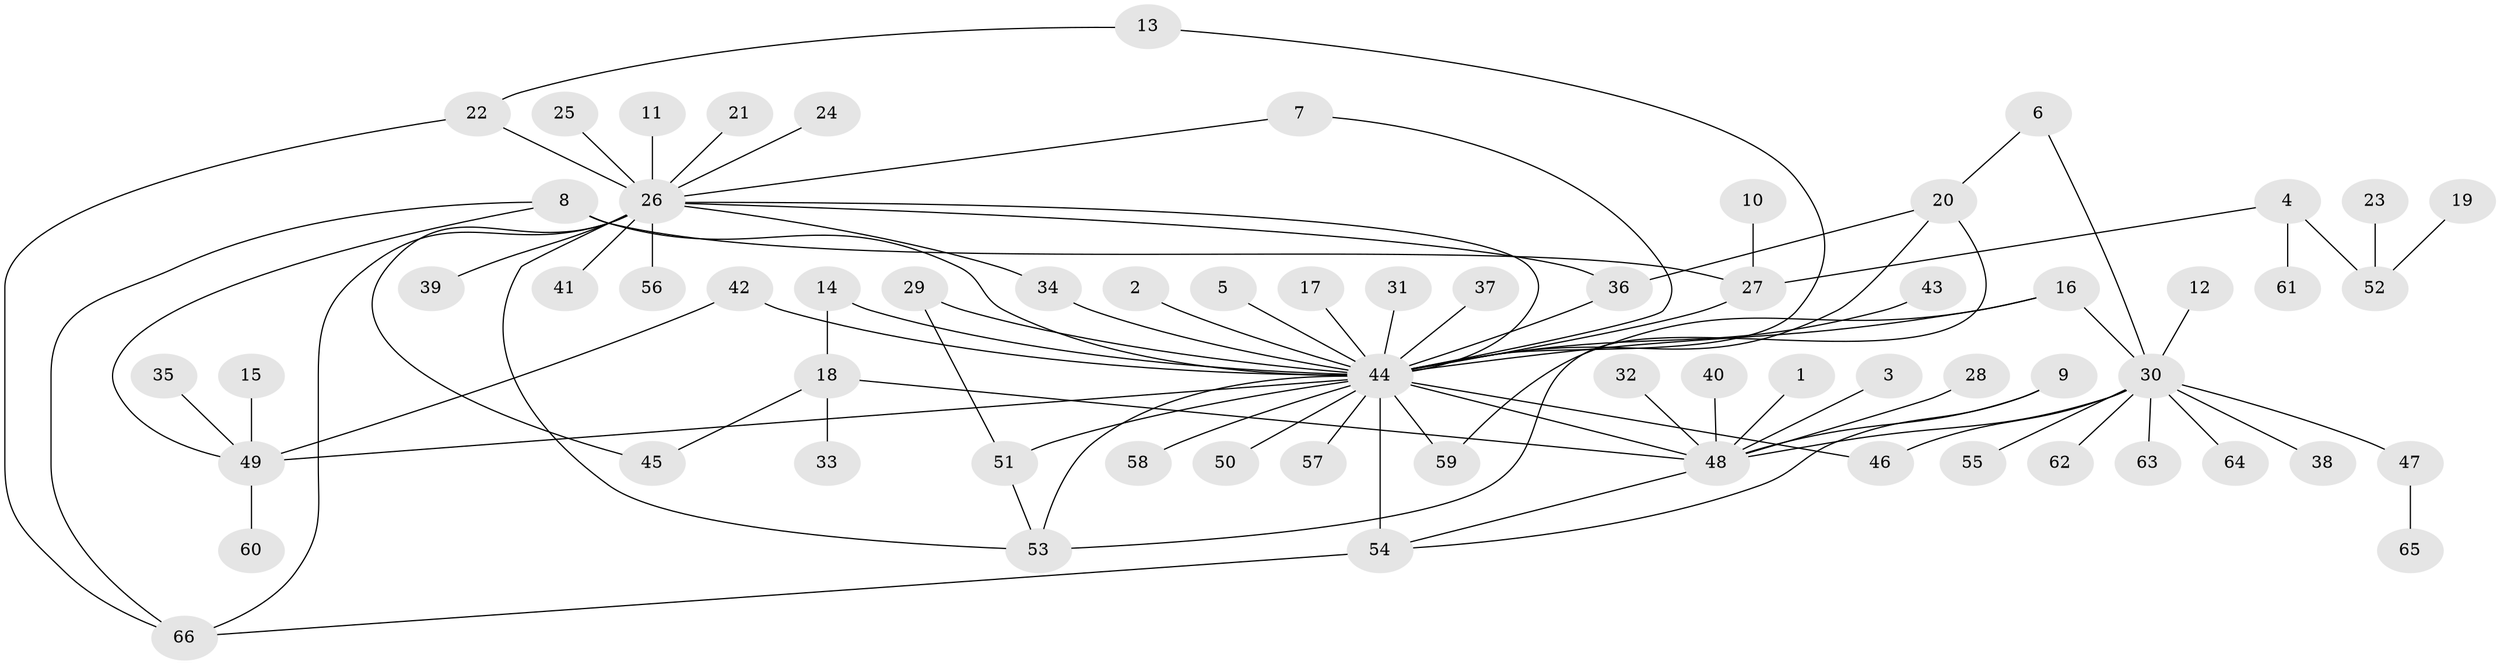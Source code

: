 // original degree distribution, {38: 0.007575757575757576, 12: 0.007575757575757576, 3: 0.09090909090909091, 5: 0.045454545454545456, 7: 0.015151515151515152, 2: 0.22727272727272727, 13: 0.007575757575757576, 1: 0.5378787878787878, 4: 0.03787878787878788, 16: 0.007575757575757576, 6: 0.015151515151515152}
// Generated by graph-tools (version 1.1) at 2025/36/03/04/25 23:36:42]
// undirected, 66 vertices, 88 edges
graph export_dot {
  node [color=gray90,style=filled];
  1;
  2;
  3;
  4;
  5;
  6;
  7;
  8;
  9;
  10;
  11;
  12;
  13;
  14;
  15;
  16;
  17;
  18;
  19;
  20;
  21;
  22;
  23;
  24;
  25;
  26;
  27;
  28;
  29;
  30;
  31;
  32;
  33;
  34;
  35;
  36;
  37;
  38;
  39;
  40;
  41;
  42;
  43;
  44;
  45;
  46;
  47;
  48;
  49;
  50;
  51;
  52;
  53;
  54;
  55;
  56;
  57;
  58;
  59;
  60;
  61;
  62;
  63;
  64;
  65;
  66;
  1 -- 48 [weight=1.0];
  2 -- 44 [weight=1.0];
  3 -- 48 [weight=1.0];
  4 -- 27 [weight=1.0];
  4 -- 52 [weight=1.0];
  4 -- 61 [weight=1.0];
  5 -- 44 [weight=1.0];
  6 -- 20 [weight=1.0];
  6 -- 30 [weight=1.0];
  7 -- 26 [weight=1.0];
  7 -- 44 [weight=1.0];
  8 -- 27 [weight=1.0];
  8 -- 44 [weight=2.0];
  8 -- 49 [weight=1.0];
  8 -- 66 [weight=1.0];
  9 -- 48 [weight=1.0];
  9 -- 54 [weight=1.0];
  10 -- 27 [weight=1.0];
  11 -- 26 [weight=1.0];
  12 -- 30 [weight=1.0];
  13 -- 22 [weight=1.0];
  13 -- 44 [weight=1.0];
  14 -- 18 [weight=1.0];
  14 -- 44 [weight=1.0];
  15 -- 49 [weight=1.0];
  16 -- 30 [weight=1.0];
  16 -- 44 [weight=1.0];
  16 -- 59 [weight=1.0];
  17 -- 44 [weight=1.0];
  18 -- 33 [weight=1.0];
  18 -- 45 [weight=1.0];
  18 -- 48 [weight=1.0];
  19 -- 52 [weight=1.0];
  20 -- 36 [weight=1.0];
  20 -- 44 [weight=1.0];
  20 -- 53 [weight=1.0];
  21 -- 26 [weight=1.0];
  22 -- 26 [weight=1.0];
  22 -- 66 [weight=1.0];
  23 -- 52 [weight=1.0];
  24 -- 26 [weight=1.0];
  25 -- 26 [weight=1.0];
  26 -- 34 [weight=1.0];
  26 -- 36 [weight=1.0];
  26 -- 39 [weight=1.0];
  26 -- 41 [weight=1.0];
  26 -- 44 [weight=1.0];
  26 -- 45 [weight=1.0];
  26 -- 53 [weight=1.0];
  26 -- 56 [weight=1.0];
  26 -- 66 [weight=1.0];
  27 -- 44 [weight=1.0];
  28 -- 48 [weight=1.0];
  29 -- 44 [weight=1.0];
  29 -- 51 [weight=1.0];
  30 -- 38 [weight=1.0];
  30 -- 46 [weight=1.0];
  30 -- 47 [weight=1.0];
  30 -- 48 [weight=1.0];
  30 -- 55 [weight=1.0];
  30 -- 62 [weight=1.0];
  30 -- 63 [weight=1.0];
  30 -- 64 [weight=1.0];
  31 -- 44 [weight=1.0];
  32 -- 48 [weight=1.0];
  34 -- 44 [weight=1.0];
  35 -- 49 [weight=1.0];
  36 -- 44 [weight=1.0];
  37 -- 44 [weight=1.0];
  40 -- 48 [weight=1.0];
  42 -- 44 [weight=1.0];
  42 -- 49 [weight=1.0];
  43 -- 44 [weight=1.0];
  44 -- 46 [weight=1.0];
  44 -- 48 [weight=1.0];
  44 -- 49 [weight=1.0];
  44 -- 50 [weight=1.0];
  44 -- 51 [weight=1.0];
  44 -- 53 [weight=1.0];
  44 -- 54 [weight=2.0];
  44 -- 57 [weight=1.0];
  44 -- 58 [weight=1.0];
  44 -- 59 [weight=2.0];
  47 -- 65 [weight=1.0];
  48 -- 54 [weight=1.0];
  49 -- 60 [weight=1.0];
  51 -- 53 [weight=1.0];
  54 -- 66 [weight=1.0];
}
